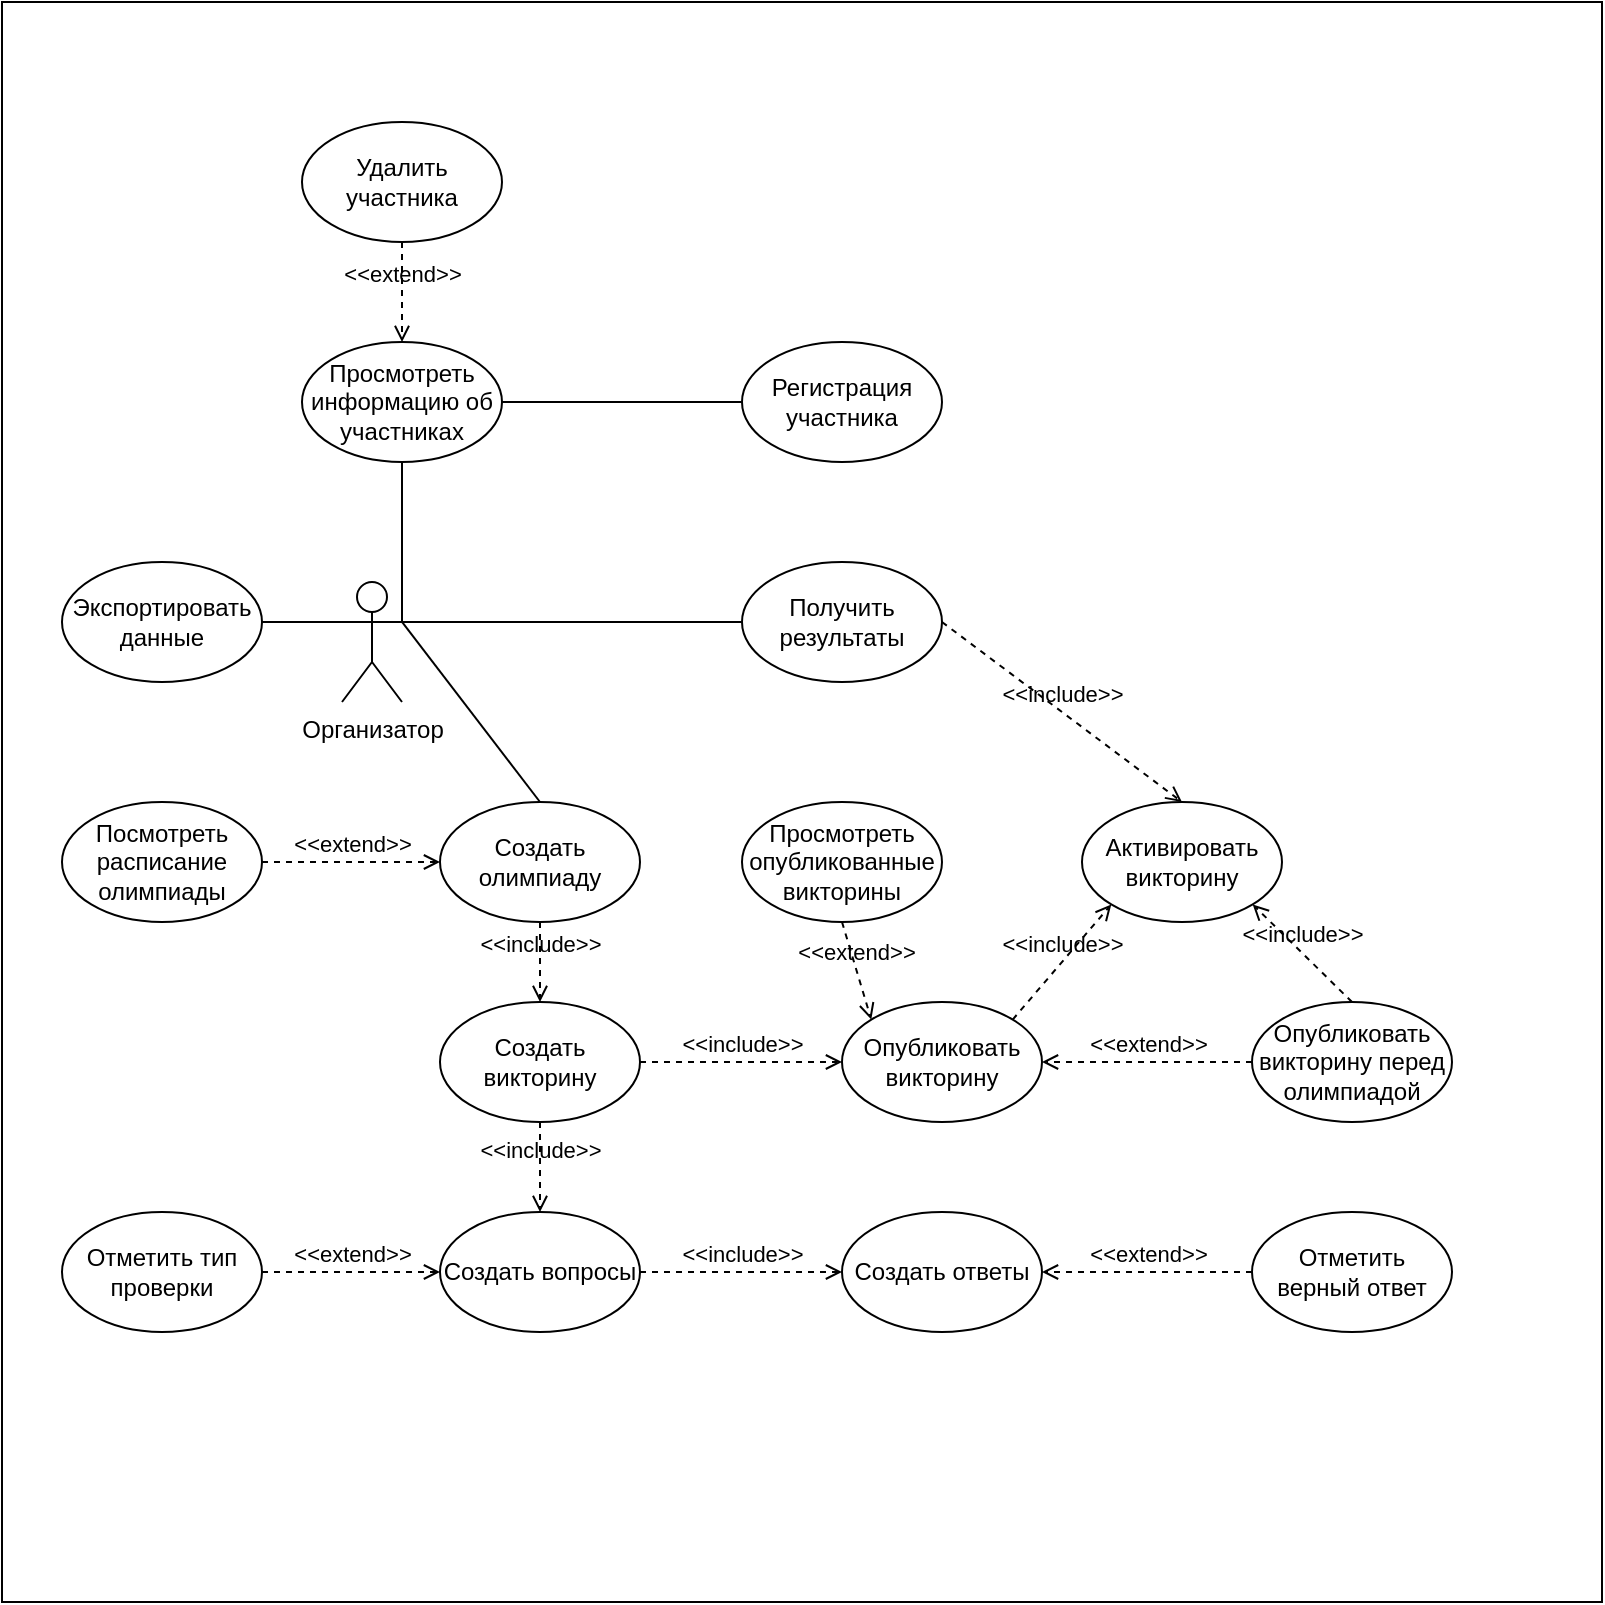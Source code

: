<mxfile version="21.2.8" type="device">
  <diagram name="Page-1" id="aMq8cFmoLgq2UjbOPxfn">
    <mxGraphModel dx="1418" dy="1861" grid="1" gridSize="10" guides="1" tooltips="1" connect="1" arrows="1" fold="1" page="1" pageScale="1" pageWidth="827" pageHeight="1169" math="0" shadow="0">
      <root>
        <mxCell id="0" />
        <mxCell id="1" parent="0" />
        <mxCell id="zDXKI-8GWqe0bOASiKay-2" value="" style="whiteSpace=wrap;html=1;aspect=fixed;" parent="1" vertex="1">
          <mxGeometry x="270" y="-70" width="800" height="800" as="geometry" />
        </mxCell>
        <mxCell id="s62XysMxZiNXdlOT6VFS-3" value="Организатор" style="shape=umlActor;verticalLabelPosition=bottom;verticalAlign=top;html=1;outlineConnect=0;" parent="1" vertex="1">
          <mxGeometry x="440" y="220" width="30" height="60" as="geometry" />
        </mxCell>
        <mxCell id="s62XysMxZiNXdlOT6VFS-4" value="Просмотреть&lt;br&gt;информацию об участниках" style="ellipse;whiteSpace=wrap;html=1;" parent="1" vertex="1">
          <mxGeometry x="420" y="100" width="100" height="60" as="geometry" />
        </mxCell>
        <mxCell id="s62XysMxZiNXdlOT6VFS-5" value="Удалить участника" style="ellipse;whiteSpace=wrap;html=1;" parent="1" vertex="1">
          <mxGeometry x="420" y="-10" width="100" height="60" as="geometry" />
        </mxCell>
        <mxCell id="s62XysMxZiNXdlOT6VFS-6" value="Опубликовать викторину" style="ellipse;whiteSpace=wrap;html=1;" parent="1" vertex="1">
          <mxGeometry x="690" y="430" width="100" height="60" as="geometry" />
        </mxCell>
        <mxCell id="s62XysMxZiNXdlOT6VFS-7" value="Опубликовать&lt;br&gt;викторину перед олимпиадой" style="ellipse;whiteSpace=wrap;html=1;" parent="1" vertex="1">
          <mxGeometry x="895" y="430" width="100" height="60" as="geometry" />
        </mxCell>
        <mxCell id="s62XysMxZiNXdlOT6VFS-8" value="Активировать викторину" style="ellipse;whiteSpace=wrap;html=1;" parent="1" vertex="1">
          <mxGeometry x="810" y="330" width="100" height="60" as="geometry" />
        </mxCell>
        <mxCell id="s62XysMxZiNXdlOT6VFS-9" value="Просмотреть опубликованные викторины" style="ellipse;whiteSpace=wrap;html=1;" parent="1" vertex="1">
          <mxGeometry x="640" y="330" width="100" height="60" as="geometry" />
        </mxCell>
        <mxCell id="s62XysMxZiNXdlOT6VFS-10" value="Получить результаты" style="ellipse;whiteSpace=wrap;html=1;" parent="1" vertex="1">
          <mxGeometry x="640" y="210" width="100" height="60" as="geometry" />
        </mxCell>
        <mxCell id="s62XysMxZiNXdlOT6VFS-11" value="Экспортировать данные" style="ellipse;whiteSpace=wrap;html=1;" parent="1" vertex="1">
          <mxGeometry x="300" y="210" width="100" height="60" as="geometry" />
        </mxCell>
        <mxCell id="s62XysMxZiNXdlOT6VFS-12" value="Создать олимпиаду" style="ellipse;whiteSpace=wrap;html=1;" parent="1" vertex="1">
          <mxGeometry x="489" y="330" width="100" height="60" as="geometry" />
        </mxCell>
        <mxCell id="s62XysMxZiNXdlOT6VFS-14" value="Посмотреть расписание олимпиады" style="ellipse;whiteSpace=wrap;html=1;" parent="1" vertex="1">
          <mxGeometry x="300" y="330" width="100" height="60" as="geometry" />
        </mxCell>
        <mxCell id="s62XysMxZiNXdlOT6VFS-16" value="Регистрация участника" style="ellipse;whiteSpace=wrap;html=1;" parent="1" vertex="1">
          <mxGeometry x="640" y="100" width="100" height="60" as="geometry" />
        </mxCell>
        <mxCell id="s62XysMxZiNXdlOT6VFS-19" value="" style="endArrow=none;html=1;rounded=0;entryX=0.5;entryY=1;entryDx=0;entryDy=0;" parent="1" target="s62XysMxZiNXdlOT6VFS-4" edge="1">
          <mxGeometry width="50" height="50" relative="1" as="geometry">
            <mxPoint x="470" y="240" as="sourcePoint" />
            <mxPoint x="560" y="140" as="targetPoint" />
          </mxGeometry>
        </mxCell>
        <mxCell id="s62XysMxZiNXdlOT6VFS-22" value="&amp;lt;&amp;lt;extend&amp;gt;&amp;gt;" style="html=1;verticalAlign=bottom;labelBackgroundColor=none;endArrow=open;endFill=0;dashed=1;rounded=0;entryX=0.5;entryY=0;entryDx=0;entryDy=0;exitX=0.5;exitY=1;exitDx=0;exitDy=0;" parent="1" source="s62XysMxZiNXdlOT6VFS-5" target="s62XysMxZiNXdlOT6VFS-4" edge="1">
          <mxGeometry width="160" relative="1" as="geometry">
            <mxPoint x="480" y="369" as="sourcePoint" />
            <mxPoint x="415" y="341" as="targetPoint" />
          </mxGeometry>
        </mxCell>
        <mxCell id="s62XysMxZiNXdlOT6VFS-23" value="&amp;lt;&amp;lt;extend&amp;gt;&amp;gt;" style="html=1;verticalAlign=bottom;labelBackgroundColor=none;endArrow=open;endFill=0;dashed=1;rounded=0;entryX=1;entryY=0.5;entryDx=0;entryDy=0;exitX=0;exitY=0.5;exitDx=0;exitDy=0;" parent="1" source="s62XysMxZiNXdlOT6VFS-7" target="s62XysMxZiNXdlOT6VFS-6" edge="1">
          <mxGeometry width="160" relative="1" as="geometry">
            <mxPoint x="985" y="508" as="sourcePoint" />
            <mxPoint x="855" y="480" as="targetPoint" />
          </mxGeometry>
        </mxCell>
        <mxCell id="s62XysMxZiNXdlOT6VFS-25" value="&amp;lt;&amp;lt;include&amp;gt;&amp;gt;" style="html=1;verticalAlign=bottom;labelBackgroundColor=none;endArrow=open;endFill=0;dashed=1;rounded=0;exitX=1;exitY=0;exitDx=0;exitDy=0;entryX=0;entryY=1;entryDx=0;entryDy=0;" parent="1" source="s62XysMxZiNXdlOT6VFS-6" target="s62XysMxZiNXdlOT6VFS-8" edge="1">
          <mxGeometry width="160" relative="1" as="geometry">
            <mxPoint x="660" y="509" as="sourcePoint" />
            <mxPoint x="750" y="481" as="targetPoint" />
          </mxGeometry>
        </mxCell>
        <mxCell id="s62XysMxZiNXdlOT6VFS-26" value="" style="endArrow=none;html=1;rounded=0;entryX=0;entryY=0.5;entryDx=0;entryDy=0;exitX=1;exitY=0.5;exitDx=0;exitDy=0;" parent="1" source="s62XysMxZiNXdlOT6VFS-4" target="s62XysMxZiNXdlOT6VFS-16" edge="1">
          <mxGeometry width="50" height="50" relative="1" as="geometry">
            <mxPoint x="470" y="260" as="sourcePoint" />
            <mxPoint x="520" y="210" as="targetPoint" />
          </mxGeometry>
        </mxCell>
        <mxCell id="s62XysMxZiNXdlOT6VFS-27" value="&amp;lt;&amp;lt;extend&amp;gt;&amp;gt;" style="html=1;verticalAlign=bottom;labelBackgroundColor=none;endArrow=open;endFill=0;dashed=1;rounded=0;entryX=0;entryY=0;entryDx=0;entryDy=0;exitX=0.5;exitY=1;exitDx=0;exitDy=0;" parent="1" source="s62XysMxZiNXdlOT6VFS-9" target="s62XysMxZiNXdlOT6VFS-6" edge="1">
          <mxGeometry width="160" relative="1" as="geometry">
            <mxPoint x="745" y="480" as="sourcePoint" />
            <mxPoint x="660" y="509" as="targetPoint" />
          </mxGeometry>
        </mxCell>
        <mxCell id="s62XysMxZiNXdlOT6VFS-28" value="Создать викторину" style="ellipse;whiteSpace=wrap;html=1;" parent="1" vertex="1">
          <mxGeometry x="489" y="430" width="100" height="60" as="geometry" />
        </mxCell>
        <mxCell id="s62XysMxZiNXdlOT6VFS-31" value="&amp;lt;&amp;lt;include&amp;gt;&amp;gt;" style="html=1;verticalAlign=bottom;labelBackgroundColor=none;endArrow=open;endFill=0;dashed=1;rounded=0;exitX=1;exitY=0.5;exitDx=0;exitDy=0;entryX=0;entryY=0.5;entryDx=0;entryDy=0;" parent="1" source="s62XysMxZiNXdlOT6VFS-28" target="s62XysMxZiNXdlOT6VFS-6" edge="1">
          <mxGeometry width="160" relative="1" as="geometry">
            <mxPoint x="660" y="551" as="sourcePoint" />
            <mxPoint x="745" y="575" as="targetPoint" />
          </mxGeometry>
        </mxCell>
        <mxCell id="s62XysMxZiNXdlOT6VFS-32" value="&amp;lt;&amp;lt;include&amp;gt;&amp;gt;" style="html=1;verticalAlign=bottom;labelBackgroundColor=none;endArrow=open;endFill=0;dashed=1;rounded=0;exitX=0.5;exitY=1;exitDx=0;exitDy=0;entryX=0.5;entryY=0;entryDx=0;entryDy=0;" parent="1" source="s62XysMxZiNXdlOT6VFS-12" target="s62XysMxZiNXdlOT6VFS-28" edge="1">
          <mxGeometry width="160" relative="1" as="geometry">
            <mxPoint x="515" y="515" as="sourcePoint" />
            <mxPoint x="575" y="530" as="targetPoint" />
          </mxGeometry>
        </mxCell>
        <mxCell id="s62XysMxZiNXdlOT6VFS-33" value="Создать вопросы" style="ellipse;whiteSpace=wrap;html=1;" parent="1" vertex="1">
          <mxGeometry x="489" y="535" width="100" height="60" as="geometry" />
        </mxCell>
        <mxCell id="s62XysMxZiNXdlOT6VFS-34" value="Создать ответы" style="ellipse;whiteSpace=wrap;html=1;" parent="1" vertex="1">
          <mxGeometry x="690" y="535" width="100" height="60" as="geometry" />
        </mxCell>
        <mxCell id="s62XysMxZiNXdlOT6VFS-35" value="&amp;lt;&amp;lt;include&amp;gt;&amp;gt;" style="html=1;verticalAlign=bottom;labelBackgroundColor=none;endArrow=open;endFill=0;dashed=1;rounded=0;exitX=0.5;exitY=1;exitDx=0;exitDy=0;entryX=0.5;entryY=0;entryDx=0;entryDy=0;" parent="1" source="s62XysMxZiNXdlOT6VFS-28" target="s62XysMxZiNXdlOT6VFS-33" edge="1">
          <mxGeometry width="160" relative="1" as="geometry">
            <mxPoint x="525" y="515" as="sourcePoint" />
            <mxPoint x="615" y="530" as="targetPoint" />
          </mxGeometry>
        </mxCell>
        <mxCell id="s62XysMxZiNXdlOT6VFS-36" value="&amp;lt;&amp;lt;include&amp;gt;&amp;gt;" style="html=1;verticalAlign=bottom;labelBackgroundColor=none;endArrow=open;endFill=0;dashed=1;rounded=0;exitX=1;exitY=0.5;exitDx=0;exitDy=0;entryX=0;entryY=0.5;entryDx=0;entryDy=0;" parent="1" source="s62XysMxZiNXdlOT6VFS-33" target="s62XysMxZiNXdlOT6VFS-34" edge="1">
          <mxGeometry width="160" relative="1" as="geometry">
            <mxPoint x="475" y="545" as="sourcePoint" />
            <mxPoint x="465" y="590" as="targetPoint" />
          </mxGeometry>
        </mxCell>
        <mxCell id="s62XysMxZiNXdlOT6VFS-37" value="Отметить верный ответ" style="ellipse;whiteSpace=wrap;html=1;" parent="1" vertex="1">
          <mxGeometry x="895" y="535" width="100" height="60" as="geometry" />
        </mxCell>
        <mxCell id="s62XysMxZiNXdlOT6VFS-38" value="&amp;lt;&amp;lt;extend&amp;gt;&amp;gt;" style="html=1;verticalAlign=bottom;labelBackgroundColor=none;endArrow=open;endFill=0;dashed=1;rounded=0;entryX=1;entryY=0.5;entryDx=0;entryDy=0;exitX=0;exitY=0.5;exitDx=0;exitDy=0;" parent="1" source="s62XysMxZiNXdlOT6VFS-37" target="s62XysMxZiNXdlOT6VFS-34" edge="1">
          <mxGeometry width="160" relative="1" as="geometry">
            <mxPoint x="665" y="440" as="sourcePoint" />
            <mxPoint x="665" y="500" as="targetPoint" />
          </mxGeometry>
        </mxCell>
        <mxCell id="s62XysMxZiNXdlOT6VFS-39" value="&amp;lt;&amp;lt;include&amp;gt;&amp;gt;" style="html=1;verticalAlign=bottom;labelBackgroundColor=none;endArrow=open;endFill=0;dashed=1;rounded=0;exitX=0.5;exitY=0;exitDx=0;exitDy=0;entryX=1;entryY=1;entryDx=0;entryDy=0;" parent="1" source="s62XysMxZiNXdlOT6VFS-7" target="s62XysMxZiNXdlOT6VFS-8" edge="1">
          <mxGeometry width="160" relative="1" as="geometry">
            <mxPoint x="730" y="551" as="sourcePoint" />
            <mxPoint x="792" y="575" as="targetPoint" />
          </mxGeometry>
        </mxCell>
        <mxCell id="7GEw133h-d_fD5GMiZP--1" value="&amp;lt;&amp;lt;extend&amp;gt;&amp;gt;" style="html=1;verticalAlign=bottom;labelBackgroundColor=none;endArrow=open;endFill=0;dashed=1;rounded=0;entryX=0;entryY=0.5;entryDx=0;entryDy=0;exitX=1;exitY=0.5;exitDx=0;exitDy=0;" parent="1" source="s62XysMxZiNXdlOT6VFS-14" target="s62XysMxZiNXdlOT6VFS-12" edge="1">
          <mxGeometry width="160" relative="1" as="geometry">
            <mxPoint x="775" y="660" as="sourcePoint" />
            <mxPoint x="695" y="635" as="targetPoint" />
          </mxGeometry>
        </mxCell>
        <mxCell id="7GEw133h-d_fD5GMiZP--3" value="" style="endArrow=none;html=1;rounded=0;exitX=1;exitY=0.333;exitDx=0;exitDy=0;exitPerimeter=0;entryX=0.5;entryY=0;entryDx=0;entryDy=0;" parent="1" source="s62XysMxZiNXdlOT6VFS-3" target="s62XysMxZiNXdlOT6VFS-12" edge="1">
          <mxGeometry width="50" height="50" relative="1" as="geometry">
            <mxPoint x="480" y="250" as="sourcePoint" />
            <mxPoint x="570" y="250" as="targetPoint" />
          </mxGeometry>
        </mxCell>
        <mxCell id="7GEw133h-d_fD5GMiZP--4" value="Отметить тип проверки" style="ellipse;whiteSpace=wrap;html=1;" parent="1" vertex="1">
          <mxGeometry x="300" y="535" width="100" height="60" as="geometry" />
        </mxCell>
        <mxCell id="7GEw133h-d_fD5GMiZP--5" value="&amp;lt;&amp;lt;extend&amp;gt;&amp;gt;" style="html=1;verticalAlign=bottom;labelBackgroundColor=none;endArrow=open;endFill=0;dashed=1;rounded=0;entryX=0;entryY=0.5;entryDx=0;entryDy=0;exitX=1;exitY=0.5;exitDx=0;exitDy=0;" parent="1" source="7GEw133h-d_fD5GMiZP--4" target="s62XysMxZiNXdlOT6VFS-33" edge="1">
          <mxGeometry width="160" relative="1" as="geometry">
            <mxPoint x="905" y="575" as="sourcePoint" />
            <mxPoint x="760" y="575" as="targetPoint" />
          </mxGeometry>
        </mxCell>
        <mxCell id="7GEw133h-d_fD5GMiZP--6" value="" style="endArrow=none;html=1;rounded=0;exitX=0;exitY=0.333;exitDx=0;exitDy=0;exitPerimeter=0;entryX=1;entryY=0.5;entryDx=0;entryDy=0;" parent="1" source="s62XysMxZiNXdlOT6VFS-3" target="s62XysMxZiNXdlOT6VFS-11" edge="1">
          <mxGeometry width="50" height="50" relative="1" as="geometry">
            <mxPoint x="480" y="250" as="sourcePoint" />
            <mxPoint x="570" y="250" as="targetPoint" />
          </mxGeometry>
        </mxCell>
        <mxCell id="7GEw133h-d_fD5GMiZP--7" value="" style="endArrow=none;html=1;rounded=0;exitX=1;exitY=0.333;exitDx=0;exitDy=0;exitPerimeter=0;entryX=0;entryY=0.5;entryDx=0;entryDy=0;" parent="1" source="s62XysMxZiNXdlOT6VFS-3" target="s62XysMxZiNXdlOT6VFS-10" edge="1">
          <mxGeometry width="50" height="50" relative="1" as="geometry">
            <mxPoint x="550" y="239.57" as="sourcePoint" />
            <mxPoint x="640" y="239.57" as="targetPoint" />
          </mxGeometry>
        </mxCell>
        <mxCell id="7GEw133h-d_fD5GMiZP--8" value="&amp;lt;&amp;lt;include&amp;gt;&amp;gt;" style="html=1;verticalAlign=bottom;labelBackgroundColor=none;endArrow=open;endFill=0;dashed=1;rounded=0;exitX=1;exitY=0.5;exitDx=0;exitDy=0;entryX=0.5;entryY=0;entryDx=0;entryDy=0;" parent="1" source="s62XysMxZiNXdlOT6VFS-10" target="s62XysMxZiNXdlOT6VFS-8" edge="1">
          <mxGeometry width="160" relative="1" as="geometry">
            <mxPoint x="770" y="308" as="sourcePoint" />
            <mxPoint x="820" y="250" as="targetPoint" />
          </mxGeometry>
        </mxCell>
      </root>
    </mxGraphModel>
  </diagram>
</mxfile>

